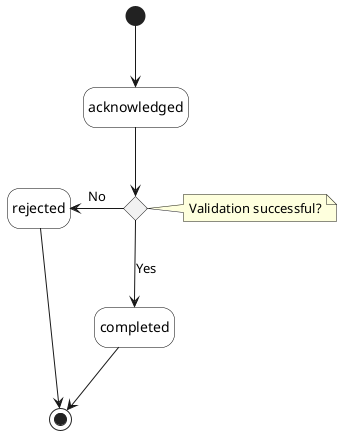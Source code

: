 @startuml testProfileStates

'skinparam Linetype polyline
'skinparam Linetype ortho
skinparam state {
    BackgroundColor White
    BorderColor Black
}
hide empty description

'''decisions'''
state validation_successful <<choice>> 
 note right of validation_successful : Validation successful?

''' diagram'''
[*] -d-> acknowledged

acknowledged -d-> validation_successful

validation_successful -l-> rejected: No

validation_successful -d-> completed: Yes


rejected -d-> [*]
completed -d-> [*]

@enduml